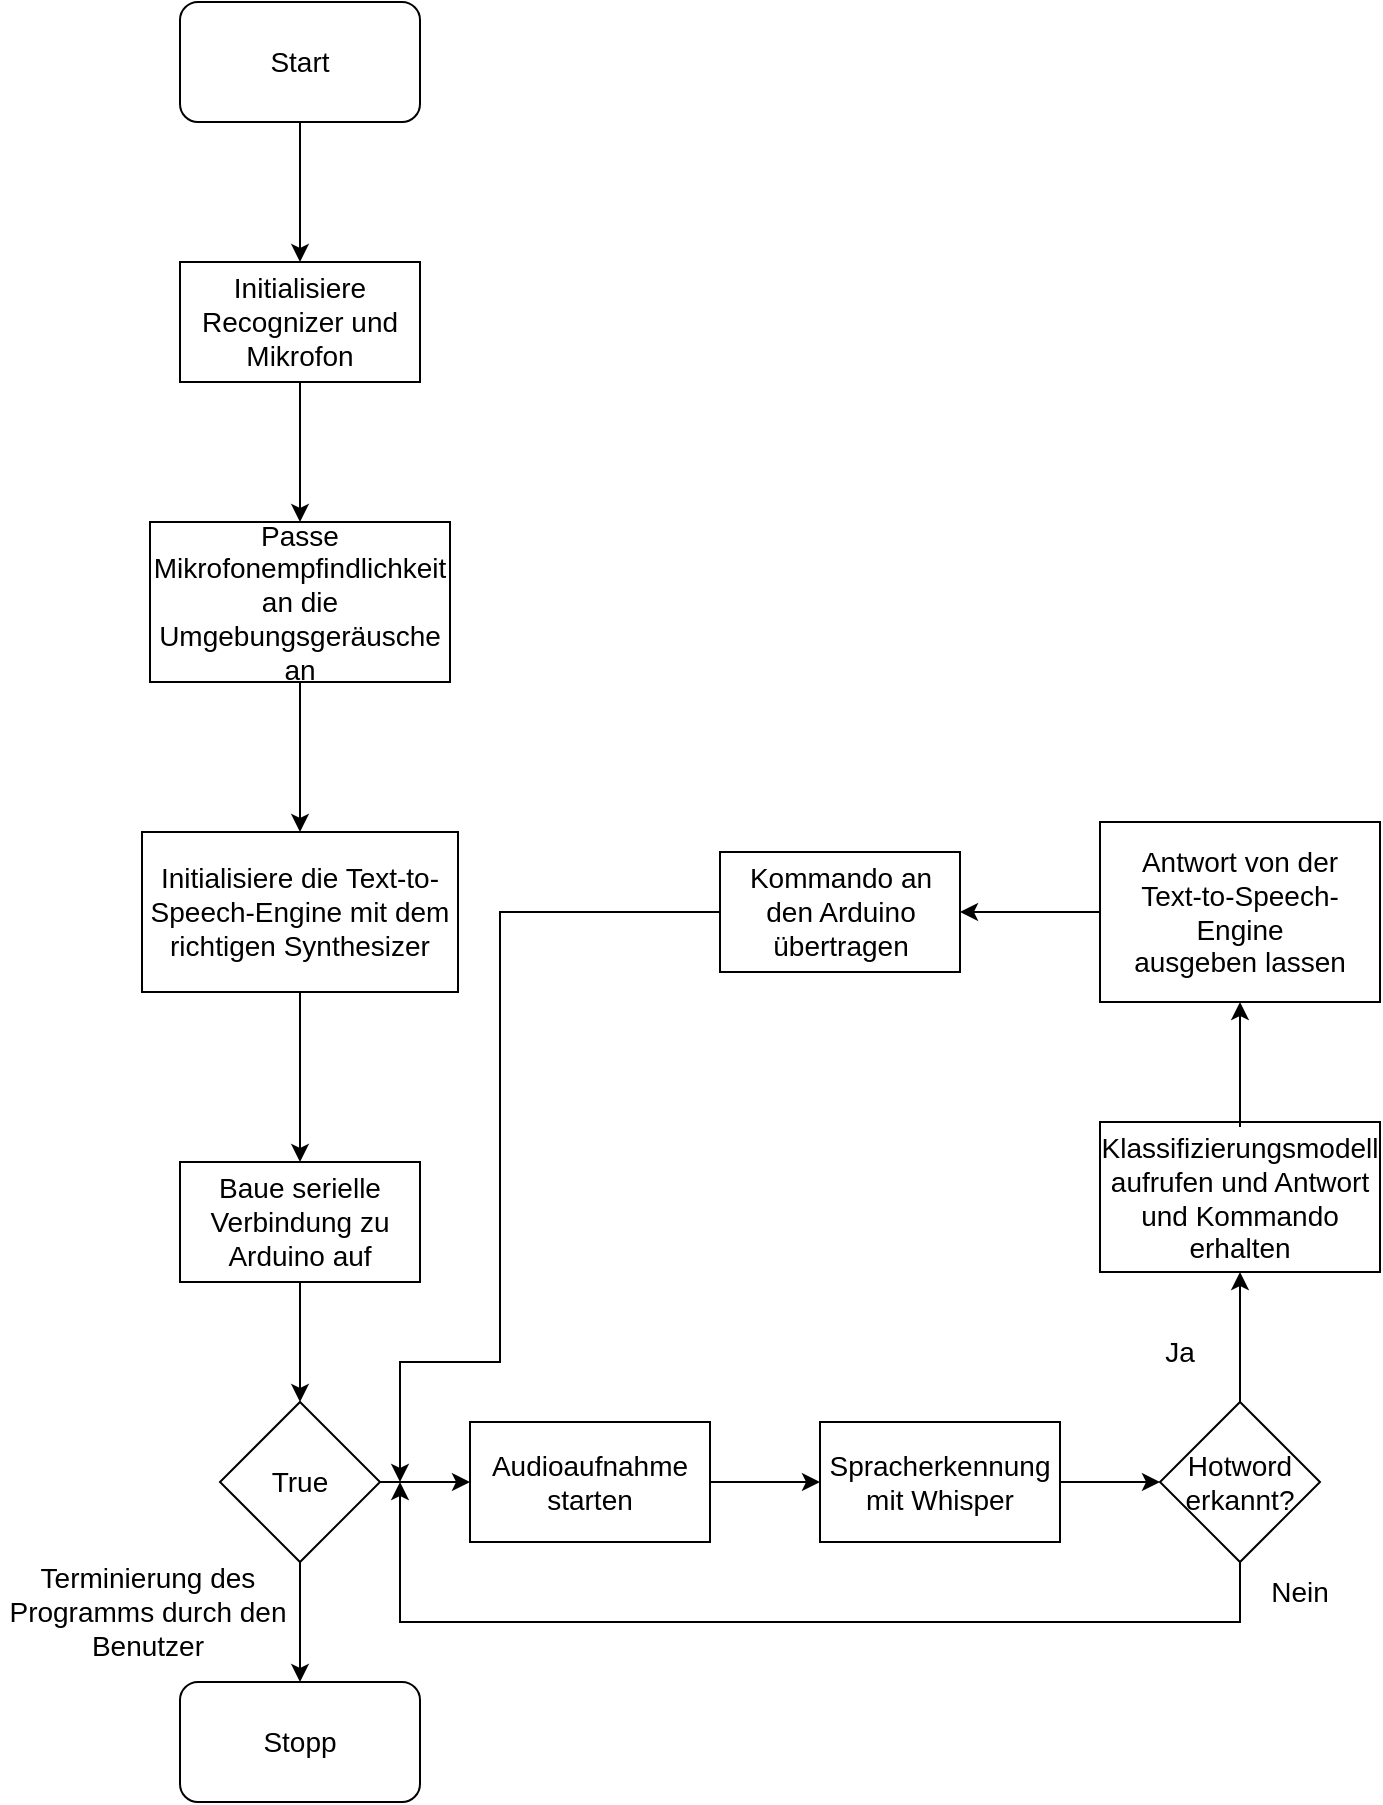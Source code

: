 <mxfile version="21.0.8" type="device"><diagram id="C5RBs43oDa-KdzZeNtuy" name="Page-1"><mxGraphModel dx="1014" dy="676" grid="1" gridSize="10" guides="1" tooltips="1" connect="1" arrows="1" fold="1" page="1" pageScale="1" pageWidth="827" pageHeight="1169" math="0" shadow="0"><root><mxCell id="WIyWlLk6GJQsqaUBKTNV-0"/><mxCell id="WIyWlLk6GJQsqaUBKTNV-1" parent="WIyWlLk6GJQsqaUBKTNV-0"/><mxCell id="_Xa8jK146ALVINWqqpVG-41" value="" style="rounded=0;whiteSpace=wrap;html=1;" vertex="1" parent="WIyWlLk6GJQsqaUBKTNV-1"><mxGeometry x="450" y="515" width="120" height="60" as="geometry"/></mxCell><mxCell id="_Xa8jK146ALVINWqqpVG-39" value="" style="rounded=0;whiteSpace=wrap;html=1;" vertex="1" parent="WIyWlLk6GJQsqaUBKTNV-1"><mxGeometry x="640" y="500" width="140" height="90" as="geometry"/></mxCell><mxCell id="_Xa8jK146ALVINWqqpVG-0" value="" style="rounded=1;whiteSpace=wrap;html=1;" vertex="1" parent="WIyWlLk6GJQsqaUBKTNV-1"><mxGeometry x="180" y="90" width="120" height="60" as="geometry"/></mxCell><mxCell id="_Xa8jK146ALVINWqqpVG-1" value="&lt;font style=&quot;font-size: 14px;&quot;&gt;Start&lt;/font&gt;" style="text;html=1;strokeColor=none;fillColor=none;align=center;verticalAlign=middle;whiteSpace=wrap;rounded=0;" vertex="1" parent="WIyWlLk6GJQsqaUBKTNV-1"><mxGeometry x="210" y="105" width="60" height="30" as="geometry"/></mxCell><mxCell id="_Xa8jK146ALVINWqqpVG-2" value="" style="rounded=0;whiteSpace=wrap;html=1;" vertex="1" parent="WIyWlLk6GJQsqaUBKTNV-1"><mxGeometry x="180" y="220" width="120" height="60" as="geometry"/></mxCell><mxCell id="_Xa8jK146ALVINWqqpVG-3" value="&lt;font style=&quot;font-size: 14px;&quot;&gt;Initialisiere Recognizer und Mikrofon&lt;/font&gt;" style="text;html=1;strokeColor=none;fillColor=none;align=center;verticalAlign=middle;whiteSpace=wrap;rounded=0;" vertex="1" parent="WIyWlLk6GJQsqaUBKTNV-1"><mxGeometry x="170" y="210" width="140" height="80" as="geometry"/></mxCell><mxCell id="_Xa8jK146ALVINWqqpVG-4" value="" style="endArrow=classic;html=1;rounded=0;exitX=0.5;exitY=1;exitDx=0;exitDy=0;entryX=0.5;entryY=0;entryDx=0;entryDy=0;" edge="1" parent="WIyWlLk6GJQsqaUBKTNV-1" source="_Xa8jK146ALVINWqqpVG-0" target="_Xa8jK146ALVINWqqpVG-2"><mxGeometry width="50" height="50" relative="1" as="geometry"><mxPoint x="70" y="440" as="sourcePoint"/><mxPoint x="240" y="210" as="targetPoint"/></mxGeometry></mxCell><mxCell id="_Xa8jK146ALVINWqqpVG-5" value="" style="rounded=0;whiteSpace=wrap;html=1;" vertex="1" parent="WIyWlLk6GJQsqaUBKTNV-1"><mxGeometry x="165" y="350" width="150" height="80" as="geometry"/></mxCell><mxCell id="_Xa8jK146ALVINWqqpVG-6" value="&lt;font style=&quot;font-size: 14px;&quot;&gt;Passe Mikrofonempfindlichkeit an die Umgebungsgeräusche an&lt;/font&gt;" style="text;html=1;strokeColor=none;fillColor=none;align=center;verticalAlign=middle;whiteSpace=wrap;rounded=0;" vertex="1" parent="WIyWlLk6GJQsqaUBKTNV-1"><mxGeometry x="182" y="345" width="116" height="90" as="geometry"/></mxCell><mxCell id="_Xa8jK146ALVINWqqpVG-8" value="" style="endArrow=classic;html=1;rounded=0;entryX=0.5;entryY=0;entryDx=0;entryDy=0;exitX=0.5;exitY=1;exitDx=0;exitDy=0;" edge="1" parent="WIyWlLk6GJQsqaUBKTNV-1" source="_Xa8jK146ALVINWqqpVG-2" target="_Xa8jK146ALVINWqqpVG-5"><mxGeometry width="50" height="50" relative="1" as="geometry"><mxPoint x="210" y="320" as="sourcePoint"/><mxPoint x="100" y="310" as="targetPoint"/></mxGeometry></mxCell><mxCell id="_Xa8jK146ALVINWqqpVG-9" value="" style="rounded=0;whiteSpace=wrap;html=1;" vertex="1" parent="WIyWlLk6GJQsqaUBKTNV-1"><mxGeometry x="161" y="505" width="158" height="80" as="geometry"/></mxCell><mxCell id="_Xa8jK146ALVINWqqpVG-10" value="&lt;font style=&quot;font-size: 14px;&quot;&gt;Initialisiere die Text-to-Speech-Engine mit dem richtigen Synthesizer&lt;/font&gt;" style="text;html=1;strokeColor=none;fillColor=none;align=center;verticalAlign=middle;whiteSpace=wrap;rounded=0;" vertex="1" parent="WIyWlLk6GJQsqaUBKTNV-1"><mxGeometry x="155" y="505" width="170" height="80" as="geometry"/></mxCell><mxCell id="_Xa8jK146ALVINWqqpVG-11" value="" style="endArrow=classic;html=1;rounded=0;exitX=0.5;exitY=1;exitDx=0;exitDy=0;entryX=0.5;entryY=0;entryDx=0;entryDy=0;" edge="1" parent="WIyWlLk6GJQsqaUBKTNV-1" source="_Xa8jK146ALVINWqqpVG-5" target="_Xa8jK146ALVINWqqpVG-9"><mxGeometry width="50" height="50" relative="1" as="geometry"><mxPoint x="130" y="560" as="sourcePoint"/><mxPoint x="180" y="510" as="targetPoint"/></mxGeometry></mxCell><mxCell id="_Xa8jK146ALVINWqqpVG-12" value="" style="rounded=0;whiteSpace=wrap;html=1;" vertex="1" parent="WIyWlLk6GJQsqaUBKTNV-1"><mxGeometry x="180" y="670" width="120" height="60" as="geometry"/></mxCell><mxCell id="_Xa8jK146ALVINWqqpVG-13" value="&lt;font style=&quot;font-size: 14px;&quot;&gt;Baue serielle Verbindung zu Arduino auf&lt;/font&gt;" style="text;html=1;strokeColor=none;fillColor=none;align=center;verticalAlign=middle;whiteSpace=wrap;rounded=0;" vertex="1" parent="WIyWlLk6GJQsqaUBKTNV-1"><mxGeometry x="180" y="675" width="120" height="50" as="geometry"/></mxCell><mxCell id="_Xa8jK146ALVINWqqpVG-14" value="" style="endArrow=classic;html=1;rounded=0;entryX=0.5;entryY=0;entryDx=0;entryDy=0;exitX=0.5;exitY=1;exitDx=0;exitDy=0;" edge="1" parent="WIyWlLk6GJQsqaUBKTNV-1" source="_Xa8jK146ALVINWqqpVG-10" target="_Xa8jK146ALVINWqqpVG-12"><mxGeometry width="50" height="50" relative="1" as="geometry"><mxPoint x="60" y="730" as="sourcePoint"/><mxPoint x="110" y="680" as="targetPoint"/></mxGeometry></mxCell><mxCell id="_Xa8jK146ALVINWqqpVG-15" value="" style="rhombus;whiteSpace=wrap;html=1;" vertex="1" parent="WIyWlLk6GJQsqaUBKTNV-1"><mxGeometry x="200" y="790" width="80" height="80" as="geometry"/></mxCell><mxCell id="_Xa8jK146ALVINWqqpVG-16" value="&lt;font style=&quot;font-size: 14px;&quot;&gt;True&lt;/font&gt;" style="text;html=1;strokeColor=none;fillColor=none;align=center;verticalAlign=middle;whiteSpace=wrap;rounded=0;" vertex="1" parent="WIyWlLk6GJQsqaUBKTNV-1"><mxGeometry x="210" y="815" width="60" height="30" as="geometry"/></mxCell><mxCell id="_Xa8jK146ALVINWqqpVG-17" value="" style="rounded=1;whiteSpace=wrap;html=1;" vertex="1" parent="WIyWlLk6GJQsqaUBKTNV-1"><mxGeometry x="180" y="930" width="120" height="60" as="geometry"/></mxCell><mxCell id="_Xa8jK146ALVINWqqpVG-18" value="&lt;font style=&quot;font-size: 14px;&quot;&gt;Stopp&lt;/font&gt;" style="text;html=1;strokeColor=none;fillColor=none;align=center;verticalAlign=middle;whiteSpace=wrap;rounded=0;" vertex="1" parent="WIyWlLk6GJQsqaUBKTNV-1"><mxGeometry x="210" y="945" width="60" height="30" as="geometry"/></mxCell><mxCell id="_Xa8jK146ALVINWqqpVG-19" value="" style="endArrow=classic;html=1;rounded=0;entryX=0.5;entryY=0;entryDx=0;entryDy=0;exitX=0.5;exitY=1;exitDx=0;exitDy=0;" edge="1" parent="WIyWlLk6GJQsqaUBKTNV-1" source="_Xa8jK146ALVINWqqpVG-12" target="_Xa8jK146ALVINWqqpVG-15"><mxGeometry width="50" height="50" relative="1" as="geometry"><mxPoint x="180" y="770" as="sourcePoint"/><mxPoint x="140" y="790" as="targetPoint"/></mxGeometry></mxCell><mxCell id="_Xa8jK146ALVINWqqpVG-20" value="" style="rounded=0;whiteSpace=wrap;html=1;" vertex="1" parent="WIyWlLk6GJQsqaUBKTNV-1"><mxGeometry x="325" y="800" width="120" height="60" as="geometry"/></mxCell><mxCell id="_Xa8jK146ALVINWqqpVG-21" value="&lt;font style=&quot;font-size: 14px;&quot;&gt;Audioaufnahme starten&lt;/font&gt;" style="text;html=1;strokeColor=none;fillColor=none;align=center;verticalAlign=middle;whiteSpace=wrap;rounded=0;" vertex="1" parent="WIyWlLk6GJQsqaUBKTNV-1"><mxGeometry x="335" y="815" width="100" height="30" as="geometry"/></mxCell><mxCell id="_Xa8jK146ALVINWqqpVG-22" value="" style="endArrow=classic;html=1;rounded=0;entryX=0;entryY=0.5;entryDx=0;entryDy=0;exitX=1;exitY=0.5;exitDx=0;exitDy=0;" edge="1" parent="WIyWlLk6GJQsqaUBKTNV-1" source="_Xa8jK146ALVINWqqpVG-15" target="_Xa8jK146ALVINWqqpVG-20"><mxGeometry width="50" height="50" relative="1" as="geometry"><mxPoint x="30" y="1010" as="sourcePoint"/><mxPoint x="80" y="960" as="targetPoint"/></mxGeometry></mxCell><mxCell id="_Xa8jK146ALVINWqqpVG-23" value="" style="rounded=0;whiteSpace=wrap;html=1;" vertex="1" parent="WIyWlLk6GJQsqaUBKTNV-1"><mxGeometry x="500" y="800" width="120" height="60" as="geometry"/></mxCell><mxCell id="_Xa8jK146ALVINWqqpVG-24" value="&lt;font style=&quot;font-size: 14px;&quot;&gt;Spracherkennung mit Whisper&lt;/font&gt;" style="text;html=1;strokeColor=none;fillColor=none;align=center;verticalAlign=middle;whiteSpace=wrap;rounded=0;" vertex="1" parent="WIyWlLk6GJQsqaUBKTNV-1"><mxGeometry x="500" y="815" width="120" height="30" as="geometry"/></mxCell><mxCell id="_Xa8jK146ALVINWqqpVG-25" value="" style="endArrow=classic;html=1;rounded=0;entryX=0;entryY=0.5;entryDx=0;entryDy=0;exitX=1;exitY=0.5;exitDx=0;exitDy=0;" edge="1" parent="WIyWlLk6GJQsqaUBKTNV-1" source="_Xa8jK146ALVINWqqpVG-20" target="_Xa8jK146ALVINWqqpVG-23"><mxGeometry width="50" height="50" relative="1" as="geometry"><mxPoint x="60" y="1090" as="sourcePoint"/><mxPoint x="110" y="1040" as="targetPoint"/></mxGeometry></mxCell><mxCell id="_Xa8jK146ALVINWqqpVG-26" value="" style="endArrow=classic;html=1;rounded=0;entryX=0.5;entryY=0;entryDx=0;entryDy=0;exitX=0.5;exitY=1;exitDx=0;exitDy=0;" edge="1" parent="WIyWlLk6GJQsqaUBKTNV-1" source="_Xa8jK146ALVINWqqpVG-15" target="_Xa8jK146ALVINWqqpVG-17"><mxGeometry width="50" height="50" relative="1" as="geometry"><mxPoint x="60" y="1100" as="sourcePoint"/><mxPoint x="110" y="1050" as="targetPoint"/></mxGeometry></mxCell><mxCell id="_Xa8jK146ALVINWqqpVG-27" value="&lt;font style=&quot;font-size: 14px;&quot;&gt;Terminierung des Programms durch den Benutzer&lt;/font&gt;" style="text;html=1;strokeColor=none;fillColor=none;align=center;verticalAlign=middle;whiteSpace=wrap;rounded=0;" vertex="1" parent="WIyWlLk6GJQsqaUBKTNV-1"><mxGeometry x="90" y="870" width="148" height="50" as="geometry"/></mxCell><mxCell id="_Xa8jK146ALVINWqqpVG-28" value="" style="rhombus;whiteSpace=wrap;html=1;" vertex="1" parent="WIyWlLk6GJQsqaUBKTNV-1"><mxGeometry x="670" y="790" width="80" height="80" as="geometry"/></mxCell><mxCell id="_Xa8jK146ALVINWqqpVG-29" value="&lt;font style=&quot;font-size: 14px;&quot;&gt;Hotword erkannt?&lt;/font&gt;" style="text;html=1;strokeColor=none;fillColor=none;align=center;verticalAlign=middle;whiteSpace=wrap;rounded=0;" vertex="1" parent="WIyWlLk6GJQsqaUBKTNV-1"><mxGeometry x="670" y="815" width="80" height="30" as="geometry"/></mxCell><mxCell id="_Xa8jK146ALVINWqqpVG-30" value="" style="endArrow=classic;html=1;rounded=0;entryX=0;entryY=0.5;entryDx=0;entryDy=0;exitX=1;exitY=0.5;exitDx=0;exitDy=0;" edge="1" parent="WIyWlLk6GJQsqaUBKTNV-1" source="_Xa8jK146ALVINWqqpVG-23" target="_Xa8jK146ALVINWqqpVG-28"><mxGeometry width="50" height="50" relative="1" as="geometry"><mxPoint x="640" y="760" as="sourcePoint"/><mxPoint x="680" y="970" as="targetPoint"/></mxGeometry></mxCell><mxCell id="_Xa8jK146ALVINWqqpVG-31" value="" style="endArrow=classic;html=1;rounded=0;exitX=0.5;exitY=1;exitDx=0;exitDy=0;edgeStyle=orthogonalEdgeStyle;" edge="1" parent="WIyWlLk6GJQsqaUBKTNV-1" source="_Xa8jK146ALVINWqqpVG-28"><mxGeometry width="50" height="50" relative="1" as="geometry"><mxPoint x="610" y="1000" as="sourcePoint"/><mxPoint x="290" y="830" as="targetPoint"/><Array as="points"><mxPoint x="710" y="900"/><mxPoint x="290" y="900"/></Array></mxGeometry></mxCell><mxCell id="_Xa8jK146ALVINWqqpVG-32" value="&lt;font style=&quot;font-size: 14px;&quot;&gt;Nein&lt;/font&gt;" style="text;html=1;strokeColor=none;fillColor=none;align=center;verticalAlign=middle;whiteSpace=wrap;rounded=0;" vertex="1" parent="WIyWlLk6GJQsqaUBKTNV-1"><mxGeometry x="710" y="870" width="60" height="30" as="geometry"/></mxCell><mxCell id="_Xa8jK146ALVINWqqpVG-33" value="" style="rounded=0;whiteSpace=wrap;html=1;" vertex="1" parent="WIyWlLk6GJQsqaUBKTNV-1"><mxGeometry x="640" y="650" width="140" height="75" as="geometry"/></mxCell><mxCell id="_Xa8jK146ALVINWqqpVG-34" value="&lt;font style=&quot;font-size: 14px;&quot;&gt;Klassifizierungsmodell aufrufen und Antwort und Kommando erhalten&lt;/font&gt;" style="text;html=1;strokeColor=none;fillColor=none;align=center;verticalAlign=middle;whiteSpace=wrap;rounded=0;" vertex="1" parent="WIyWlLk6GJQsqaUBKTNV-1"><mxGeometry x="640" y="652.5" width="140" height="70" as="geometry"/></mxCell><mxCell id="_Xa8jK146ALVINWqqpVG-35" value="" style="endArrow=classic;html=1;rounded=0;entryX=0.5;entryY=1;entryDx=0;entryDy=0;exitX=0.5;exitY=0;exitDx=0;exitDy=0;" edge="1" parent="WIyWlLk6GJQsqaUBKTNV-1" source="_Xa8jK146ALVINWqqpVG-28" target="_Xa8jK146ALVINWqqpVG-33"><mxGeometry width="50" height="50" relative="1" as="geometry"><mxPoint x="560" y="790" as="sourcePoint"/><mxPoint x="610" y="740" as="targetPoint"/></mxGeometry></mxCell><mxCell id="_Xa8jK146ALVINWqqpVG-36" value="&lt;font style=&quot;font-size: 14px;&quot;&gt;Ja&lt;/font&gt;" style="text;html=1;strokeColor=none;fillColor=none;align=center;verticalAlign=middle;whiteSpace=wrap;rounded=0;" vertex="1" parent="WIyWlLk6GJQsqaUBKTNV-1"><mxGeometry x="650" y="750" width="60" height="30" as="geometry"/></mxCell><mxCell id="_Xa8jK146ALVINWqqpVG-37" value="&lt;font style=&quot;font-size: 14px;&quot;&gt;Antwort von der Text-to-Speech-Engine ausgeben lassen&lt;/font&gt;" style="text;html=1;strokeColor=none;fillColor=none;align=center;verticalAlign=middle;whiteSpace=wrap;rounded=0;" vertex="1" parent="WIyWlLk6GJQsqaUBKTNV-1"><mxGeometry x="655" y="495" width="110" height="100" as="geometry"/></mxCell><mxCell id="_Xa8jK146ALVINWqqpVG-38" value="&lt;font style=&quot;font-size: 14px;&quot;&gt;Kommando an den Arduino übertragen&lt;/font&gt;" style="text;html=1;strokeColor=none;fillColor=none;align=center;verticalAlign=middle;whiteSpace=wrap;rounded=0;" vertex="1" parent="WIyWlLk6GJQsqaUBKTNV-1"><mxGeometry x="452.5" y="515" width="115" height="60" as="geometry"/></mxCell><mxCell id="_Xa8jK146ALVINWqqpVG-40" value="" style="endArrow=classic;html=1;rounded=0;entryX=0.5;entryY=1;entryDx=0;entryDy=0;exitX=0.5;exitY=0;exitDx=0;exitDy=0;" edge="1" parent="WIyWlLk6GJQsqaUBKTNV-1" source="_Xa8jK146ALVINWqqpVG-34" target="_Xa8jK146ALVINWqqpVG-39"><mxGeometry width="50" height="50" relative="1" as="geometry"><mxPoint x="550" y="710" as="sourcePoint"/><mxPoint x="600" y="660" as="targetPoint"/></mxGeometry></mxCell><mxCell id="_Xa8jK146ALVINWqqpVG-42" value="" style="endArrow=classic;html=1;rounded=0;entryX=1;entryY=0.5;entryDx=0;entryDy=0;exitX=0;exitY=0.5;exitDx=0;exitDy=0;" edge="1" parent="WIyWlLk6GJQsqaUBKTNV-1" source="_Xa8jK146ALVINWqqpVG-39" target="_Xa8jK146ALVINWqqpVG-41"><mxGeometry width="50" height="50" relative="1" as="geometry"><mxPoint x="400" y="720" as="sourcePoint"/><mxPoint x="450" y="670" as="targetPoint"/></mxGeometry></mxCell><mxCell id="_Xa8jK146ALVINWqqpVG-43" value="" style="endArrow=classic;html=1;rounded=0;exitX=0;exitY=0.5;exitDx=0;exitDy=0;edgeStyle=orthogonalEdgeStyle;" edge="1" parent="WIyWlLk6GJQsqaUBKTNV-1" source="_Xa8jK146ALVINWqqpVG-41"><mxGeometry width="50" height="50" relative="1" as="geometry"><mxPoint x="440" y="550" as="sourcePoint"/><mxPoint x="290" y="830" as="targetPoint"/><Array as="points"><mxPoint x="340" y="545"/><mxPoint x="340" y="770"/><mxPoint x="290" y="770"/></Array></mxGeometry></mxCell></root></mxGraphModel></diagram></mxfile>